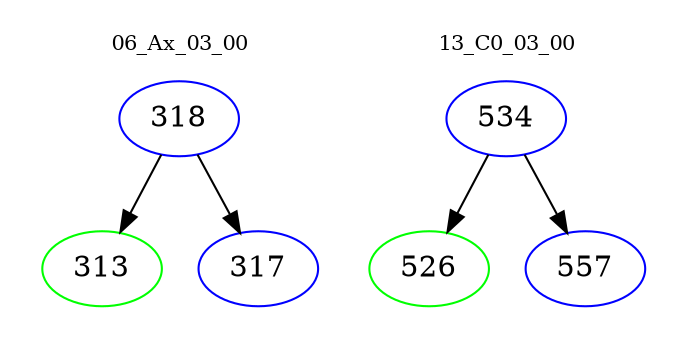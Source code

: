 digraph{
subgraph cluster_0 {
color = white
label = "06_Ax_03_00";
fontsize=10;
T0_318 [label="318", color="blue"]
T0_318 -> T0_313 [color="black"]
T0_313 [label="313", color="green"]
T0_318 -> T0_317 [color="black"]
T0_317 [label="317", color="blue"]
}
subgraph cluster_1 {
color = white
label = "13_C0_03_00";
fontsize=10;
T1_534 [label="534", color="blue"]
T1_534 -> T1_526 [color="black"]
T1_526 [label="526", color="green"]
T1_534 -> T1_557 [color="black"]
T1_557 [label="557", color="blue"]
}
}
